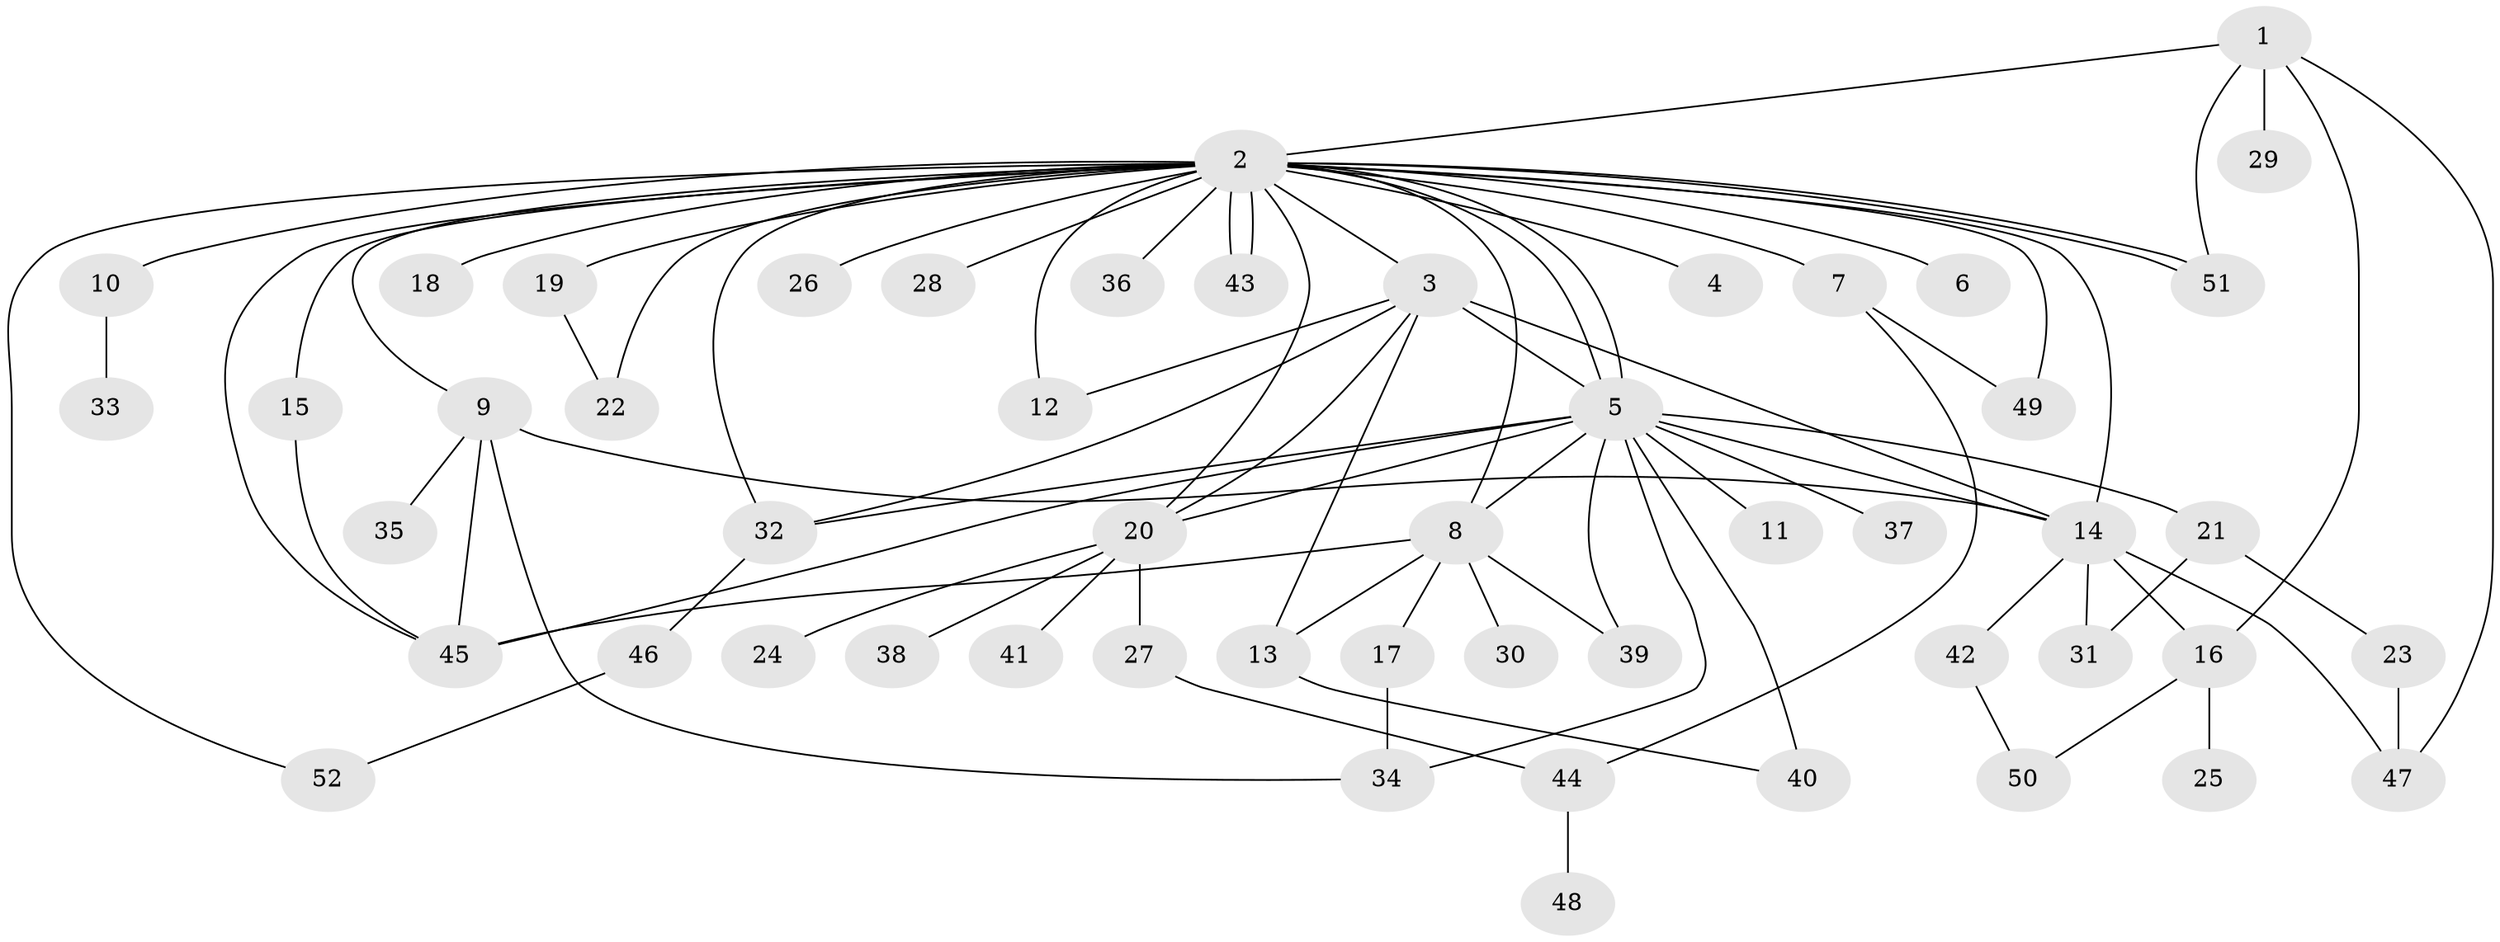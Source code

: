 // Generated by graph-tools (version 1.1) at 2025/14/03/09/25 04:14:24]
// undirected, 52 vertices, 83 edges
graph export_dot {
graph [start="1"]
  node [color=gray90,style=filled];
  1;
  2;
  3;
  4;
  5;
  6;
  7;
  8;
  9;
  10;
  11;
  12;
  13;
  14;
  15;
  16;
  17;
  18;
  19;
  20;
  21;
  22;
  23;
  24;
  25;
  26;
  27;
  28;
  29;
  30;
  31;
  32;
  33;
  34;
  35;
  36;
  37;
  38;
  39;
  40;
  41;
  42;
  43;
  44;
  45;
  46;
  47;
  48;
  49;
  50;
  51;
  52;
  1 -- 2;
  1 -- 16;
  1 -- 29;
  1 -- 47;
  1 -- 51;
  2 -- 3;
  2 -- 4;
  2 -- 5;
  2 -- 5;
  2 -- 6;
  2 -- 7;
  2 -- 8;
  2 -- 9;
  2 -- 10;
  2 -- 12;
  2 -- 14;
  2 -- 15;
  2 -- 18;
  2 -- 19;
  2 -- 20;
  2 -- 22;
  2 -- 26;
  2 -- 28;
  2 -- 32;
  2 -- 36;
  2 -- 43;
  2 -- 43;
  2 -- 45;
  2 -- 49;
  2 -- 51;
  2 -- 51;
  2 -- 52;
  3 -- 5;
  3 -- 12;
  3 -- 13;
  3 -- 14;
  3 -- 20;
  3 -- 32;
  5 -- 8;
  5 -- 11;
  5 -- 14;
  5 -- 20;
  5 -- 21;
  5 -- 32;
  5 -- 34;
  5 -- 37;
  5 -- 39;
  5 -- 40;
  5 -- 45;
  7 -- 44;
  7 -- 49;
  8 -- 13;
  8 -- 17;
  8 -- 30;
  8 -- 39;
  8 -- 45;
  9 -- 14;
  9 -- 34;
  9 -- 35;
  9 -- 45;
  10 -- 33;
  13 -- 40;
  14 -- 16;
  14 -- 31;
  14 -- 42;
  14 -- 47;
  15 -- 45;
  16 -- 25;
  16 -- 50;
  17 -- 34;
  19 -- 22;
  20 -- 24;
  20 -- 27;
  20 -- 38;
  20 -- 41;
  21 -- 23;
  21 -- 31;
  23 -- 47;
  27 -- 44;
  32 -- 46;
  42 -- 50;
  44 -- 48;
  46 -- 52;
}

